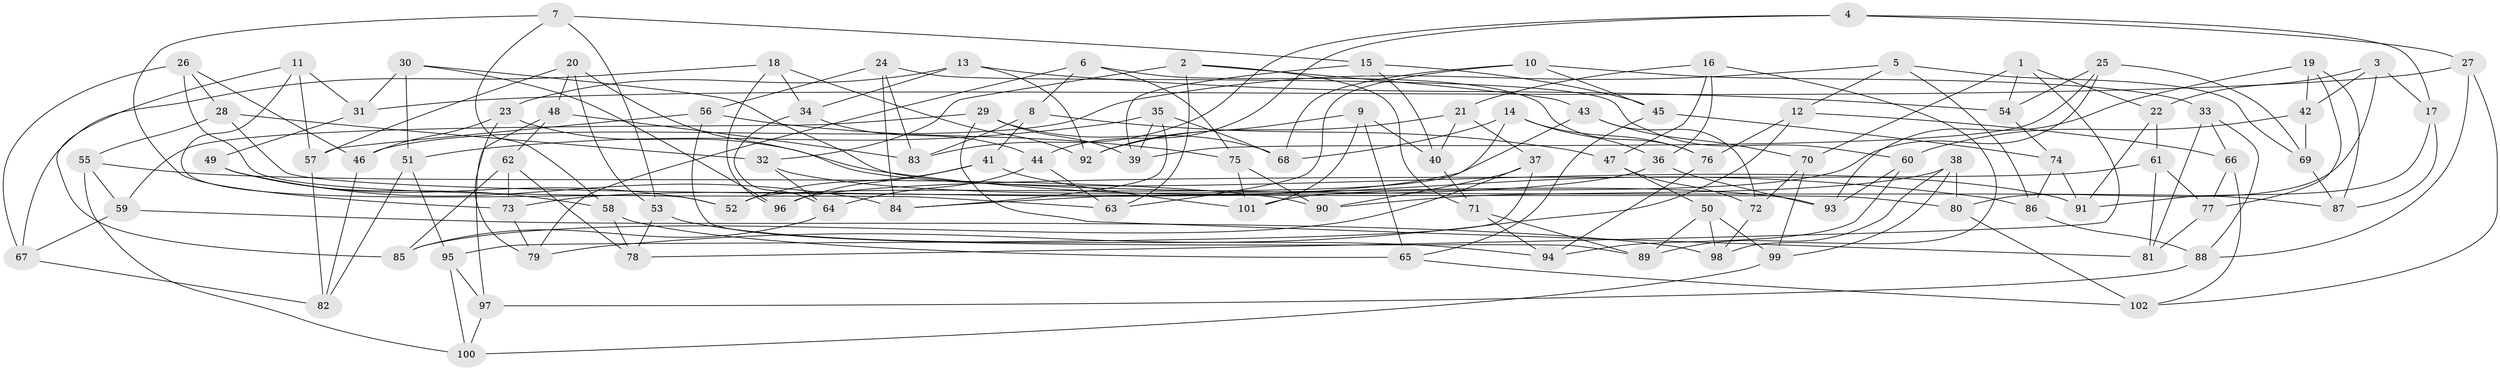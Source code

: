 // Generated by graph-tools (version 1.1) at 2025/03/03/09/25 03:03:04]
// undirected, 102 vertices, 204 edges
graph export_dot {
graph [start="1"]
  node [color=gray90,style=filled];
  1;
  2;
  3;
  4;
  5;
  6;
  7;
  8;
  9;
  10;
  11;
  12;
  13;
  14;
  15;
  16;
  17;
  18;
  19;
  20;
  21;
  22;
  23;
  24;
  25;
  26;
  27;
  28;
  29;
  30;
  31;
  32;
  33;
  34;
  35;
  36;
  37;
  38;
  39;
  40;
  41;
  42;
  43;
  44;
  45;
  46;
  47;
  48;
  49;
  50;
  51;
  52;
  53;
  54;
  55;
  56;
  57;
  58;
  59;
  60;
  61;
  62;
  63;
  64;
  65;
  66;
  67;
  68;
  69;
  70;
  71;
  72;
  73;
  74;
  75;
  76;
  77;
  78;
  79;
  80;
  81;
  82;
  83;
  84;
  85;
  86;
  87;
  88;
  89;
  90;
  91;
  92;
  93;
  94;
  95;
  96;
  97;
  98;
  99;
  100;
  101;
  102;
  1 -- 78;
  1 -- 54;
  1 -- 70;
  1 -- 22;
  2 -- 63;
  2 -- 32;
  2 -- 71;
  2 -- 43;
  3 -- 80;
  3 -- 22;
  3 -- 17;
  3 -- 42;
  4 -- 17;
  4 -- 44;
  4 -- 27;
  4 -- 83;
  5 -- 12;
  5 -- 46;
  5 -- 86;
  5 -- 69;
  6 -- 79;
  6 -- 76;
  6 -- 8;
  6 -- 75;
  7 -- 53;
  7 -- 15;
  7 -- 58;
  7 -- 73;
  8 -- 41;
  8 -- 83;
  8 -- 47;
  9 -- 92;
  9 -- 101;
  9 -- 65;
  9 -- 40;
  10 -- 45;
  10 -- 68;
  10 -- 33;
  10 -- 63;
  11 -- 52;
  11 -- 57;
  11 -- 85;
  11 -- 31;
  12 -- 76;
  12 -- 79;
  12 -- 66;
  13 -- 54;
  13 -- 34;
  13 -- 92;
  13 -- 23;
  14 -- 36;
  14 -- 76;
  14 -- 68;
  14 -- 52;
  15 -- 45;
  15 -- 39;
  15 -- 40;
  16 -- 47;
  16 -- 36;
  16 -- 21;
  16 -- 98;
  17 -- 91;
  17 -- 87;
  18 -- 67;
  18 -- 92;
  18 -- 34;
  18 -- 96;
  19 -- 93;
  19 -- 77;
  19 -- 42;
  19 -- 87;
  20 -- 48;
  20 -- 57;
  20 -- 86;
  20 -- 53;
  21 -- 37;
  21 -- 40;
  21 -- 92;
  22 -- 91;
  22 -- 61;
  23 -- 46;
  23 -- 91;
  23 -- 79;
  24 -- 84;
  24 -- 60;
  24 -- 83;
  24 -- 56;
  25 -- 69;
  25 -- 39;
  25 -- 101;
  25 -- 54;
  26 -- 63;
  26 -- 67;
  26 -- 46;
  26 -- 28;
  27 -- 102;
  27 -- 88;
  27 -- 31;
  28 -- 32;
  28 -- 55;
  28 -- 80;
  29 -- 81;
  29 -- 59;
  29 -- 39;
  29 -- 68;
  30 -- 51;
  30 -- 87;
  30 -- 31;
  30 -- 96;
  31 -- 49;
  32 -- 93;
  32 -- 64;
  33 -- 88;
  33 -- 66;
  33 -- 81;
  34 -- 64;
  34 -- 44;
  35 -- 39;
  35 -- 68;
  35 -- 51;
  35 -- 84;
  36 -- 84;
  36 -- 93;
  37 -- 90;
  37 -- 95;
  37 -- 85;
  38 -- 80;
  38 -- 89;
  38 -- 99;
  38 -- 90;
  40 -- 71;
  41 -- 96;
  41 -- 52;
  41 -- 101;
  42 -- 60;
  42 -- 69;
  43 -- 72;
  43 -- 73;
  43 -- 70;
  44 -- 63;
  44 -- 64;
  45 -- 65;
  45 -- 74;
  46 -- 82;
  47 -- 50;
  47 -- 72;
  48 -- 62;
  48 -- 83;
  48 -- 97;
  49 -- 84;
  49 -- 58;
  49 -- 52;
  50 -- 99;
  50 -- 89;
  50 -- 98;
  51 -- 95;
  51 -- 82;
  53 -- 78;
  53 -- 94;
  54 -- 74;
  55 -- 90;
  55 -- 59;
  55 -- 100;
  56 -- 75;
  56 -- 57;
  56 -- 89;
  57 -- 82;
  58 -- 78;
  58 -- 65;
  59 -- 67;
  59 -- 98;
  60 -- 93;
  60 -- 94;
  61 -- 81;
  61 -- 96;
  61 -- 77;
  62 -- 78;
  62 -- 73;
  62 -- 85;
  64 -- 85;
  65 -- 102;
  66 -- 77;
  66 -- 102;
  67 -- 82;
  69 -- 87;
  70 -- 99;
  70 -- 72;
  71 -- 89;
  71 -- 94;
  72 -- 98;
  73 -- 79;
  74 -- 86;
  74 -- 91;
  75 -- 90;
  75 -- 101;
  76 -- 94;
  77 -- 81;
  80 -- 102;
  86 -- 88;
  88 -- 97;
  95 -- 100;
  95 -- 97;
  97 -- 100;
  99 -- 100;
}
